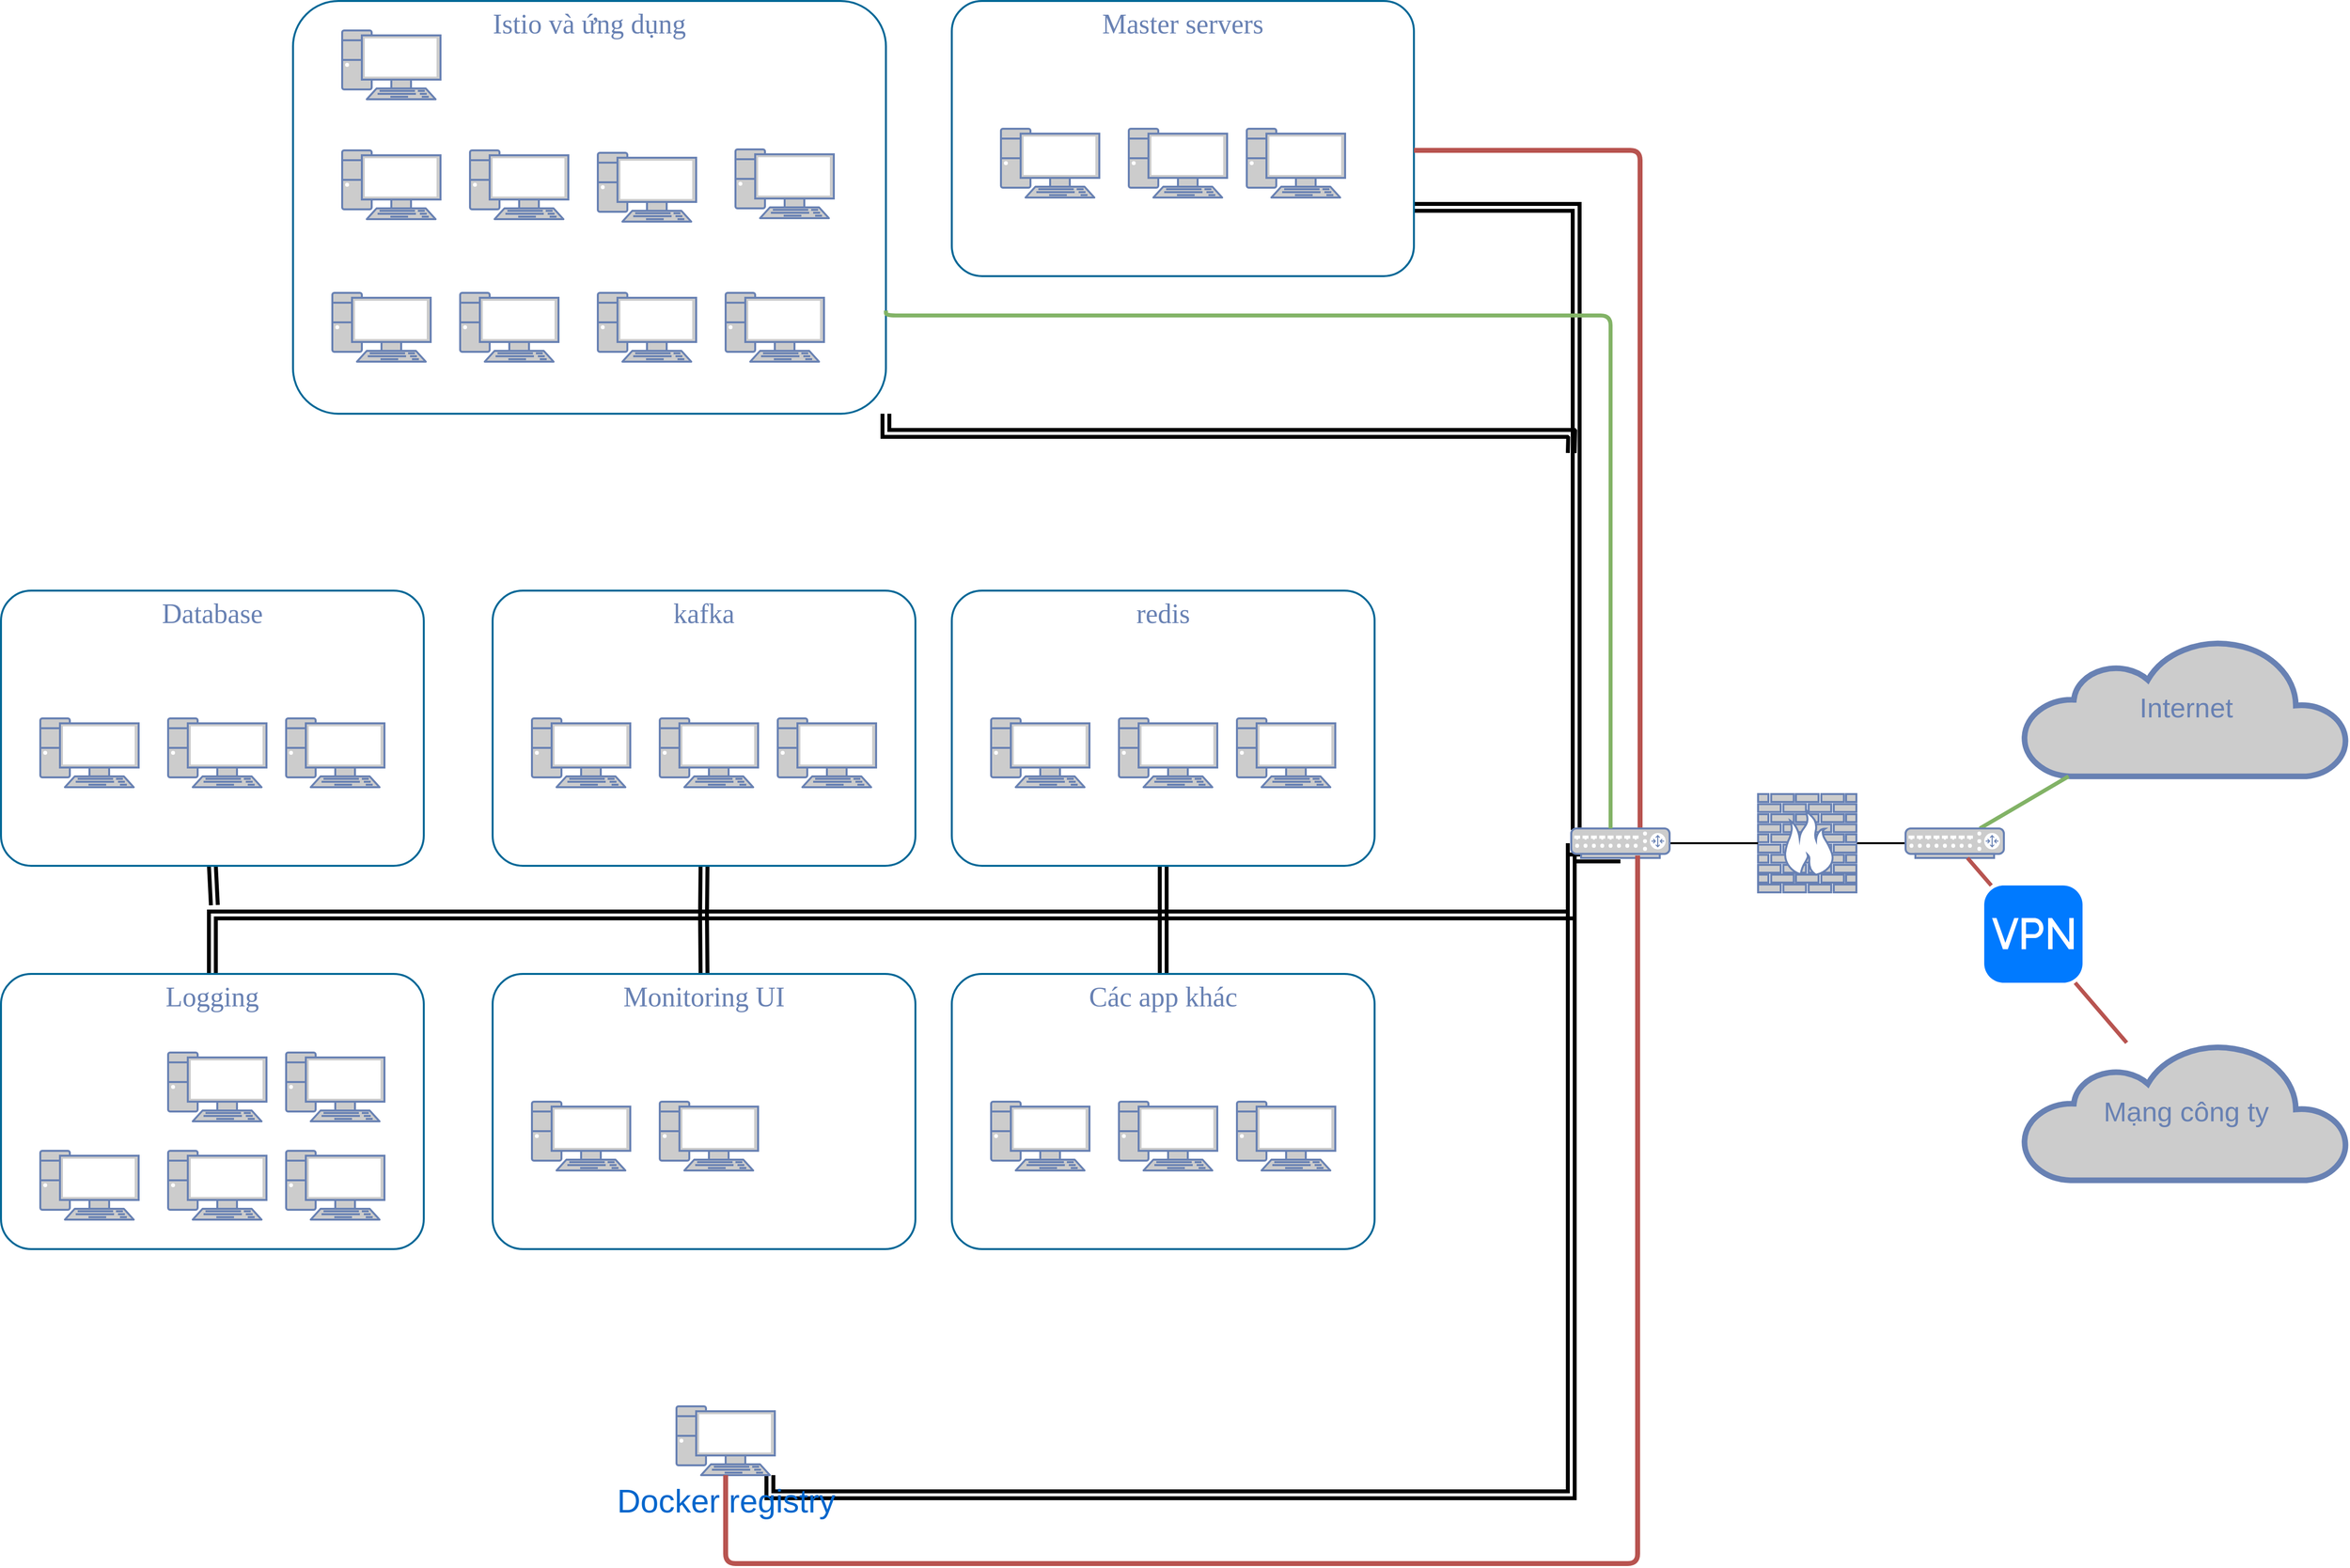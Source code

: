 <mxfile version="14.8.6" type="github">
  <diagram name="Page-1" id="bfe91b75-5d2c-26a0-9c1d-138518896778">
    <mxGraphModel dx="4020" dy="1963" grid="0" gridSize="10" guides="1" tooltips="1" connect="1" arrows="1" fold="1" page="1" pageScale="1" pageWidth="1100" pageHeight="850" background="none" math="0" shadow="0">
      <root>
        <mxCell id="0" />
        <mxCell id="1" parent="0" />
        <mxCell id="XJePMjaSC3F-m3yt2YsZ-60" style="edgeStyle=orthogonalEdgeStyle;shape=link;rounded=0;orthogonalLoop=1;jettySize=auto;html=1;exitX=1;exitY=1;exitDx=0;exitDy=0;fontSize=33;strokeWidth=4;" edge="1" parent="1" source="7c3789c024ecab99-79">
          <mxGeometry relative="1" as="geometry">
            <mxPoint x="1300" y="500" as="targetPoint" />
          </mxGeometry>
        </mxCell>
        <mxCell id="7c3789c024ecab99-79" value="Istio và ứng dụng" style="rounded=1;whiteSpace=wrap;html=1;shadow=0;comic=0;strokeColor=#036897;strokeWidth=2;fillColor=none;fontFamily=Verdana;fontSize=28;fontColor=#6881B3;align=center;arcSize=11;verticalAlign=top;" parent="1" vertex="1">
          <mxGeometry y="40" width="603" height="420" as="geometry" />
        </mxCell>
        <mxCell id="XJePMjaSC3F-m3yt2YsZ-49" style="edgeStyle=orthogonalEdgeStyle;rounded=0;orthogonalLoop=1;jettySize=auto;html=1;exitX=1;exitY=0.75;exitDx=0;exitDy=0;entryX=0.05;entryY=0.05;entryDx=0;entryDy=0;entryPerimeter=0;fontSize=33;strokeWidth=4;shape=link;" edge="1" parent="1" source="7c3789c024ecab99-78" target="7c3789c024ecab99-10">
          <mxGeometry relative="1" as="geometry" />
        </mxCell>
        <mxCell id="7c3789c024ecab99-78" value="Master servers" style="rounded=1;whiteSpace=wrap;html=1;shadow=0;comic=0;strokeColor=#036897;strokeWidth=2;fillColor=none;fontFamily=Verdana;fontSize=28;fontColor=#6881B3;align=center;arcSize=11;verticalAlign=top;" parent="1" vertex="1">
          <mxGeometry x="670" y="40" width="470" height="280" as="geometry" />
        </mxCell>
        <mxCell id="7c3789c024ecab99-55" style="edgeStyle=none;html=1;labelBackgroundColor=none;endArrow=none;endFill=0;strokeWidth=2;fontFamily=Verdana;fontSize=28;fontColor=#6881B3;" parent="1" source="7c3789c024ecab99-8" target="7c3789c024ecab99-54" edge="1">
          <mxGeometry relative="1" as="geometry">
            <mxPoint x="1660" y="837.0" as="targetPoint" />
          </mxGeometry>
        </mxCell>
        <mxCell id="7c3789c024ecab99-8" value="" style="fontColor=#0066CC;verticalAlign=top;verticalLabelPosition=bottom;labelPosition=center;align=center;html=1;fillColor=#CCCCCC;strokeColor=#6881B3;gradientColor=none;gradientDirection=north;strokeWidth=2;shape=mxgraph.networks.firewall;rounded=0;shadow=0;comic=0;" parent="1" vertex="1">
          <mxGeometry x="1490" y="847" width="100" height="100" as="geometry" />
        </mxCell>
        <mxCell id="7c3789c024ecab99-18" style="edgeStyle=orthogonalEdgeStyle;html=1;labelBackgroundColor=none;endArrow=none;endFill=0;strokeWidth=5;fontFamily=Verdana;fontSize=15;fontColor=#036897;fillColor=#f8cecc;strokeColor=#b85450;" parent="1" target="7c3789c024ecab99-10" edge="1">
          <mxGeometry relative="1" as="geometry">
            <mxPoint x="1110" y="310" as="targetPoint" />
            <Array as="points">
              <mxPoint x="1370" y="192" />
            </Array>
            <mxPoint x="1140" y="192" as="sourcePoint" />
          </mxGeometry>
        </mxCell>
        <mxCell id="7c3789c024ecab99-52" style="edgeStyle=none;html=1;labelBackgroundColor=none;endArrow=none;endFill=0;strokeWidth=2;fontFamily=Verdana;fontSize=15;fontColor=#036897;" parent="1" source="7c3789c024ecab99-10" target="7c3789c024ecab99-8" edge="1">
          <mxGeometry relative="1" as="geometry">
            <mxPoint x="1550.0" y="917" as="targetPoint" />
          </mxGeometry>
        </mxCell>
        <mxCell id="XJePMjaSC3F-m3yt2YsZ-50" style="edgeStyle=orthogonalEdgeStyle;rounded=0;orthogonalLoop=1;jettySize=auto;html=1;exitX=0;exitY=0.5;exitDx=0;exitDy=0;exitPerimeter=0;entryX=0.5;entryY=0;entryDx=0;entryDy=0;fontSize=33;strokeWidth=4;shape=link;" edge="1" parent="1" source="7c3789c024ecab99-10" target="XJePMjaSC3F-m3yt2YsZ-31">
          <mxGeometry relative="1" as="geometry">
            <Array as="points">
              <mxPoint x="1300" y="970" />
              <mxPoint x="-82" y="970" />
            </Array>
          </mxGeometry>
        </mxCell>
        <mxCell id="XJePMjaSC3F-m3yt2YsZ-61" style="edgeStyle=orthogonalEdgeStyle;shape=link;rounded=0;orthogonalLoop=1;jettySize=auto;html=1;exitX=0.5;exitY=1;exitDx=0;exitDy=0;exitPerimeter=0;entryX=0.95;entryY=1;entryDx=0;entryDy=0;entryPerimeter=0;fontSize=33;strokeWidth=4;" edge="1" parent="1" source="7c3789c024ecab99-10" target="XJePMjaSC3F-m3yt2YsZ-47">
          <mxGeometry relative="1" as="geometry">
            <Array as="points">
              <mxPoint x="1300" y="912" />
              <mxPoint x="1300" y="1560" />
              <mxPoint x="485" y="1560" />
            </Array>
          </mxGeometry>
        </mxCell>
        <mxCell id="7c3789c024ecab99-10" value="" style="fontColor=#0066CC;verticalAlign=top;verticalLabelPosition=bottom;labelPosition=center;align=center;html=1;fillColor=#CCCCCC;strokeColor=#6881B3;gradientColor=none;gradientDirection=north;strokeWidth=2;shape=mxgraph.networks.router;rounded=0;shadow=0;comic=0;" parent="1" vertex="1">
          <mxGeometry x="1300" y="882" width="100" height="30" as="geometry" />
        </mxCell>
        <mxCell id="7c3789c024ecab99-1" value="" style="fontColor=#0066CC;verticalAlign=top;verticalLabelPosition=bottom;labelPosition=center;align=center;html=1;fillColor=#CCCCCC;strokeColor=#6881B3;gradientColor=none;gradientDirection=north;strokeWidth=2;shape=mxgraph.networks.pc;rounded=0;shadow=0;comic=0;" parent="1" vertex="1">
          <mxGeometry x="970.0" y="170" width="100" height="70" as="geometry" />
        </mxCell>
        <mxCell id="7c3789c024ecab99-4" value="" style="fontColor=#0066CC;verticalAlign=top;verticalLabelPosition=bottom;labelPosition=center;align=center;html=1;fillColor=#CCCCCC;strokeColor=#6881B3;gradientColor=none;gradientDirection=north;strokeWidth=2;shape=mxgraph.networks.pc;rounded=0;shadow=0;comic=0;" parent="1" vertex="1">
          <mxGeometry x="720.0" y="170" width="100" height="70" as="geometry" />
        </mxCell>
        <mxCell id="7c3789c024ecab99-5" value="" style="fontColor=#0066CC;verticalAlign=top;verticalLabelPosition=bottom;labelPosition=center;align=center;html=1;fillColor=#CCCCCC;strokeColor=#6881B3;gradientColor=none;gradientDirection=north;strokeWidth=2;shape=mxgraph.networks.pc;rounded=0;shadow=0;comic=0;" parent="1" vertex="1">
          <mxGeometry x="850.0" y="170" width="100" height="70" as="geometry" />
        </mxCell>
        <mxCell id="7c3789c024ecab99-20" value="" style="fontColor=#0066CC;verticalAlign=top;verticalLabelPosition=bottom;labelPosition=center;align=center;html=1;fillColor=#CCCCCC;strokeColor=#6881B3;gradientColor=none;gradientDirection=north;strokeWidth=2;shape=mxgraph.networks.pc;rounded=0;shadow=0;comic=0;" parent="1" vertex="1">
          <mxGeometry x="310.0" y="194.5" width="100" height="70" as="geometry" />
        </mxCell>
        <mxCell id="7c3789c024ecab99-21" value="" style="fontColor=#0066CC;verticalAlign=top;verticalLabelPosition=bottom;labelPosition=center;align=center;html=1;fillColor=#CCCCCC;strokeColor=#6881B3;gradientColor=none;gradientDirection=north;strokeWidth=2;shape=mxgraph.networks.pc;rounded=0;shadow=0;comic=0;" parent="1" vertex="1">
          <mxGeometry x="180.0" y="192" width="100" height="70" as="geometry" />
        </mxCell>
        <mxCell id="7c3789c024ecab99-23" value="" style="fontColor=#0066CC;verticalAlign=top;verticalLabelPosition=bottom;labelPosition=center;align=center;html=1;fillColor=#CCCCCC;strokeColor=#6881B3;gradientColor=none;gradientDirection=north;strokeWidth=2;shape=mxgraph.networks.pc;rounded=0;shadow=0;comic=0;" parent="1" vertex="1">
          <mxGeometry x="50.0" y="192" width="100" height="70" as="geometry" />
        </mxCell>
        <mxCell id="7c3789c024ecab99-25" value="" style="fontColor=#0066CC;verticalAlign=top;verticalLabelPosition=bottom;labelPosition=center;align=center;html=1;fillColor=#CCCCCC;strokeColor=#6881B3;gradientColor=none;gradientDirection=north;strokeWidth=2;shape=mxgraph.networks.pc;rounded=0;shadow=0;comic=0;" parent="1" vertex="1">
          <mxGeometry x="40.0" y="337" width="100" height="70" as="geometry" />
        </mxCell>
        <mxCell id="7c3789c024ecab99-27" value="" style="fontColor=#0066CC;verticalAlign=top;verticalLabelPosition=bottom;labelPosition=center;align=center;html=1;fillColor=#CCCCCC;strokeColor=#6881B3;gradientColor=none;gradientDirection=north;strokeWidth=2;shape=mxgraph.networks.pc;rounded=0;shadow=0;comic=0;" parent="1" vertex="1">
          <mxGeometry x="170.0" y="337" width="100" height="70" as="geometry" />
        </mxCell>
        <mxCell id="7c3789c024ecab99-50" style="edgeStyle=orthogonalEdgeStyle;html=1;labelBackgroundColor=none;endArrow=none;endFill=0;strokeWidth=4;fontFamily=Verdana;fontSize=15;fontColor=#036897;fillColor=#d5e8d4;strokeColor=#82b366;exitX=1;exitY=0.75;exitDx=0;exitDy=0;" parent="1" source="7c3789c024ecab99-79" target="7c3789c024ecab99-10" edge="1">
          <mxGeometry relative="1" as="geometry">
            <mxPoint x="1080.0" y="410" as="targetPoint" />
            <mxPoint x="1140" y="650" as="sourcePoint" />
            <Array as="points">
              <mxPoint x="603" y="360" />
              <mxPoint x="1340" y="360" />
            </Array>
          </mxGeometry>
        </mxCell>
        <mxCell id="7c3789c024ecab99-53" value="Internet" style="html=1;fillColor=#CCCCCC;strokeColor=#6881B3;gradientColor=none;gradientDirection=north;strokeWidth=2;shape=mxgraph.networks.cloud;fontColor=#6881B3;rounded=0;shadow=0;comic=0;align=center;fontSize=28;" parent="1" vertex="1">
          <mxGeometry x="1760" y="689" width="330" height="140" as="geometry" />
        </mxCell>
        <mxCell id="7c3789c024ecab99-56" style="edgeStyle=none;html=1;labelBackgroundColor=none;endArrow=none;endFill=0;strokeWidth=4;fontFamily=Verdana;fontSize=28;fontColor=#6881B3;fillColor=#d5e8d4;strokeColor=#82b366;" parent="1" source="7c3789c024ecab99-54" target="7c3789c024ecab99-53" edge="1">
          <mxGeometry relative="1" as="geometry" />
        </mxCell>
        <mxCell id="7c3789c024ecab99-77" style="edgeStyle=none;html=1;labelBackgroundColor=none;endArrow=none;endFill=0;strokeWidth=4;fontFamily=Verdana;fontSize=28;fontColor=#6881B3;fillColor=#f8cecc;strokeColor=#b85450;startArrow=none;" parent="1" source="XJePMjaSC3F-m3yt2YsZ-62" target="7c3789c024ecab99-76" edge="1">
          <mxGeometry relative="1" as="geometry" />
        </mxCell>
        <mxCell id="7c3789c024ecab99-54" value="" style="fontColor=#0066CC;verticalAlign=top;verticalLabelPosition=bottom;labelPosition=center;align=center;html=1;fillColor=#CCCCCC;strokeColor=#6881B3;gradientColor=none;gradientDirection=north;strokeWidth=2;shape=mxgraph.networks.router;rounded=0;shadow=0;comic=0;" parent="1" vertex="1">
          <mxGeometry x="1640" y="882" width="100" height="30" as="geometry" />
        </mxCell>
        <mxCell id="7c3789c024ecab99-76" value="Mạng công ty" style="html=1;fillColor=#CCCCCC;strokeColor=#6881B3;gradientColor=none;gradientDirection=north;strokeWidth=2;shape=mxgraph.networks.cloud;fontColor=#6881B3;rounded=0;shadow=0;comic=0;align=center;fontSize=28;" parent="1" vertex="1">
          <mxGeometry x="1760" y="1100" width="330" height="140" as="geometry" />
        </mxCell>
        <mxCell id="XJePMjaSC3F-m3yt2YsZ-3" value="" style="fontColor=#0066CC;verticalAlign=top;verticalLabelPosition=bottom;labelPosition=center;align=center;html=1;fillColor=#CCCCCC;strokeColor=#6881B3;gradientColor=none;gradientDirection=north;strokeWidth=2;shape=mxgraph.networks.pc;rounded=0;shadow=0;comic=0;" vertex="1" parent="1">
          <mxGeometry x="310.0" y="337" width="100" height="70" as="geometry" />
        </mxCell>
        <mxCell id="XJePMjaSC3F-m3yt2YsZ-4" value="" style="fontColor=#0066CC;verticalAlign=top;verticalLabelPosition=bottom;labelPosition=center;align=center;html=1;fillColor=#CCCCCC;strokeColor=#6881B3;gradientColor=none;gradientDirection=north;strokeWidth=2;shape=mxgraph.networks.pc;rounded=0;shadow=0;comic=0;" vertex="1" parent="1">
          <mxGeometry x="440.0" y="337" width="100" height="70" as="geometry" />
        </mxCell>
        <mxCell id="XJePMjaSC3F-m3yt2YsZ-5" value="" style="fontColor=#0066CC;verticalAlign=top;verticalLabelPosition=bottom;labelPosition=center;align=center;html=1;fillColor=#CCCCCC;strokeColor=#6881B3;gradientColor=none;gradientDirection=north;strokeWidth=2;shape=mxgraph.networks.pc;rounded=0;shadow=0;comic=0;" vertex="1" parent="1">
          <mxGeometry x="450.0" y="191" width="100" height="70" as="geometry" />
        </mxCell>
        <mxCell id="XJePMjaSC3F-m3yt2YsZ-52" style="edgeStyle=none;shape=link;rounded=0;orthogonalLoop=1;jettySize=auto;html=1;exitX=0.5;exitY=1;exitDx=0;exitDy=0;fontSize=33;strokeWidth=4;" edge="1" parent="1" source="XJePMjaSC3F-m3yt2YsZ-15">
          <mxGeometry relative="1" as="geometry">
            <mxPoint x="-80" y="960" as="targetPoint" />
          </mxGeometry>
        </mxCell>
        <mxCell id="XJePMjaSC3F-m3yt2YsZ-15" value="Database" style="rounded=1;whiteSpace=wrap;html=1;shadow=0;comic=0;strokeColor=#036897;strokeWidth=2;fillColor=none;fontFamily=Verdana;fontSize=28;fontColor=#6881B3;align=center;arcSize=11;verticalAlign=top;" vertex="1" parent="1">
          <mxGeometry x="-297" y="640" width="430" height="280" as="geometry" />
        </mxCell>
        <mxCell id="XJePMjaSC3F-m3yt2YsZ-16" value="" style="fontColor=#0066CC;verticalAlign=top;verticalLabelPosition=bottom;labelPosition=center;align=center;html=1;fillColor=#CCCCCC;strokeColor=#6881B3;gradientColor=none;gradientDirection=north;strokeWidth=2;shape=mxgraph.networks.pc;rounded=0;shadow=0;comic=0;" vertex="1" parent="1">
          <mxGeometry x="-7.0" y="770" width="100" height="70" as="geometry" />
        </mxCell>
        <mxCell id="XJePMjaSC3F-m3yt2YsZ-17" value="" style="fontColor=#0066CC;verticalAlign=top;verticalLabelPosition=bottom;labelPosition=center;align=center;html=1;fillColor=#CCCCCC;strokeColor=#6881B3;gradientColor=none;gradientDirection=north;strokeWidth=2;shape=mxgraph.networks.pc;rounded=0;shadow=0;comic=0;" vertex="1" parent="1">
          <mxGeometry x="-257.0" y="770" width="100" height="70" as="geometry" />
        </mxCell>
        <mxCell id="XJePMjaSC3F-m3yt2YsZ-18" value="" style="fontColor=#0066CC;verticalAlign=top;verticalLabelPosition=bottom;labelPosition=center;align=center;html=1;fillColor=#CCCCCC;strokeColor=#6881B3;gradientColor=none;gradientDirection=north;strokeWidth=2;shape=mxgraph.networks.pc;rounded=0;shadow=0;comic=0;" vertex="1" parent="1">
          <mxGeometry x="-127.0" y="770" width="100" height="70" as="geometry" />
        </mxCell>
        <mxCell id="XJePMjaSC3F-m3yt2YsZ-53" style="edgeStyle=none;shape=link;rounded=0;orthogonalLoop=1;jettySize=auto;html=1;exitX=0.5;exitY=1;exitDx=0;exitDy=0;fontSize=33;strokeWidth=4;" edge="1" parent="1" source="XJePMjaSC3F-m3yt2YsZ-23">
          <mxGeometry relative="1" as="geometry">
            <mxPoint x="417.5" y="970" as="targetPoint" />
          </mxGeometry>
        </mxCell>
        <mxCell id="XJePMjaSC3F-m3yt2YsZ-23" value="kafka" style="rounded=1;whiteSpace=wrap;html=1;shadow=0;comic=0;strokeColor=#036897;strokeWidth=2;fillColor=none;fontFamily=Verdana;fontSize=28;fontColor=#6881B3;align=center;arcSize=11;verticalAlign=top;" vertex="1" parent="1">
          <mxGeometry x="203" y="640" width="430" height="280" as="geometry" />
        </mxCell>
        <mxCell id="XJePMjaSC3F-m3yt2YsZ-24" value="" style="fontColor=#0066CC;verticalAlign=top;verticalLabelPosition=bottom;labelPosition=center;align=center;html=1;fillColor=#CCCCCC;strokeColor=#6881B3;gradientColor=none;gradientDirection=north;strokeWidth=2;shape=mxgraph.networks.pc;rounded=0;shadow=0;comic=0;" vertex="1" parent="1">
          <mxGeometry x="493.0" y="770" width="100" height="70" as="geometry" />
        </mxCell>
        <mxCell id="XJePMjaSC3F-m3yt2YsZ-25" value="" style="fontColor=#0066CC;verticalAlign=top;verticalLabelPosition=bottom;labelPosition=center;align=center;html=1;fillColor=#CCCCCC;strokeColor=#6881B3;gradientColor=none;gradientDirection=north;strokeWidth=2;shape=mxgraph.networks.pc;rounded=0;shadow=0;comic=0;" vertex="1" parent="1">
          <mxGeometry x="243.0" y="770" width="100" height="70" as="geometry" />
        </mxCell>
        <mxCell id="XJePMjaSC3F-m3yt2YsZ-26" value="" style="fontColor=#0066CC;verticalAlign=top;verticalLabelPosition=bottom;labelPosition=center;align=center;html=1;fillColor=#CCCCCC;strokeColor=#6881B3;gradientColor=none;gradientDirection=north;strokeWidth=2;shape=mxgraph.networks.pc;rounded=0;shadow=0;comic=0;" vertex="1" parent="1">
          <mxGeometry x="373.0" y="770" width="100" height="70" as="geometry" />
        </mxCell>
        <mxCell id="XJePMjaSC3F-m3yt2YsZ-55" style="edgeStyle=none;shape=link;rounded=0;orthogonalLoop=1;jettySize=auto;html=1;exitX=0.5;exitY=1;exitDx=0;exitDy=0;fontSize=33;strokeWidth=4;" edge="1" parent="1" source="XJePMjaSC3F-m3yt2YsZ-27">
          <mxGeometry relative="1" as="geometry">
            <mxPoint x="885" y="970" as="targetPoint" />
          </mxGeometry>
        </mxCell>
        <mxCell id="XJePMjaSC3F-m3yt2YsZ-27" value="redis" style="rounded=1;whiteSpace=wrap;html=1;shadow=0;comic=0;strokeColor=#036897;strokeWidth=2;fillColor=none;fontFamily=Verdana;fontSize=28;fontColor=#6881B3;align=center;arcSize=11;verticalAlign=top;" vertex="1" parent="1">
          <mxGeometry x="670" y="640" width="430" height="280" as="geometry" />
        </mxCell>
        <mxCell id="XJePMjaSC3F-m3yt2YsZ-28" value="" style="fontColor=#0066CC;verticalAlign=top;verticalLabelPosition=bottom;labelPosition=center;align=center;html=1;fillColor=#CCCCCC;strokeColor=#6881B3;gradientColor=none;gradientDirection=north;strokeWidth=2;shape=mxgraph.networks.pc;rounded=0;shadow=0;comic=0;" vertex="1" parent="1">
          <mxGeometry x="960.0" y="770" width="100" height="70" as="geometry" />
        </mxCell>
        <mxCell id="XJePMjaSC3F-m3yt2YsZ-29" value="" style="fontColor=#0066CC;verticalAlign=top;verticalLabelPosition=bottom;labelPosition=center;align=center;html=1;fillColor=#CCCCCC;strokeColor=#6881B3;gradientColor=none;gradientDirection=north;strokeWidth=2;shape=mxgraph.networks.pc;rounded=0;shadow=0;comic=0;" vertex="1" parent="1">
          <mxGeometry x="710.0" y="770" width="100" height="70" as="geometry" />
        </mxCell>
        <mxCell id="XJePMjaSC3F-m3yt2YsZ-30" value="" style="fontColor=#0066CC;verticalAlign=top;verticalLabelPosition=bottom;labelPosition=center;align=center;html=1;fillColor=#CCCCCC;strokeColor=#6881B3;gradientColor=none;gradientDirection=north;strokeWidth=2;shape=mxgraph.networks.pc;rounded=0;shadow=0;comic=0;" vertex="1" parent="1">
          <mxGeometry x="840.0" y="770" width="100" height="70" as="geometry" />
        </mxCell>
        <mxCell id="XJePMjaSC3F-m3yt2YsZ-31" value="Logging" style="rounded=1;whiteSpace=wrap;html=1;shadow=0;comic=0;strokeColor=#036897;strokeWidth=2;fillColor=none;fontFamily=Verdana;fontSize=28;fontColor=#6881B3;align=center;arcSize=11;verticalAlign=top;" vertex="1" parent="1">
          <mxGeometry x="-297" y="1030" width="430" height="280" as="geometry" />
        </mxCell>
        <mxCell id="XJePMjaSC3F-m3yt2YsZ-32" value="" style="fontColor=#0066CC;verticalAlign=top;verticalLabelPosition=bottom;labelPosition=center;align=center;html=1;fillColor=#CCCCCC;strokeColor=#6881B3;gradientColor=none;gradientDirection=north;strokeWidth=2;shape=mxgraph.networks.pc;rounded=0;shadow=0;comic=0;" vertex="1" parent="1">
          <mxGeometry x="-7.0" y="1210" width="100" height="70" as="geometry" />
        </mxCell>
        <mxCell id="XJePMjaSC3F-m3yt2YsZ-33" value="" style="fontColor=#0066CC;verticalAlign=top;verticalLabelPosition=bottom;labelPosition=center;align=center;html=1;fillColor=#CCCCCC;strokeColor=#6881B3;gradientColor=none;gradientDirection=north;strokeWidth=2;shape=mxgraph.networks.pc;rounded=0;shadow=0;comic=0;" vertex="1" parent="1">
          <mxGeometry x="-257.0" y="1210" width="100" height="70" as="geometry" />
        </mxCell>
        <mxCell id="XJePMjaSC3F-m3yt2YsZ-34" value="" style="fontColor=#0066CC;verticalAlign=top;verticalLabelPosition=bottom;labelPosition=center;align=center;html=1;fillColor=#CCCCCC;strokeColor=#6881B3;gradientColor=none;gradientDirection=north;strokeWidth=2;shape=mxgraph.networks.pc;rounded=0;shadow=0;comic=0;" vertex="1" parent="1">
          <mxGeometry x="-127.0" y="1210" width="100" height="70" as="geometry" />
        </mxCell>
        <mxCell id="XJePMjaSC3F-m3yt2YsZ-35" value="" style="fontColor=#0066CC;verticalAlign=top;verticalLabelPosition=bottom;labelPosition=center;align=center;html=1;fillColor=#CCCCCC;strokeColor=#6881B3;gradientColor=none;gradientDirection=north;strokeWidth=2;shape=mxgraph.networks.pc;rounded=0;shadow=0;comic=0;" vertex="1" parent="1">
          <mxGeometry x="-7.0" y="1110" width="100" height="70" as="geometry" />
        </mxCell>
        <mxCell id="XJePMjaSC3F-m3yt2YsZ-37" value="" style="fontColor=#0066CC;verticalAlign=top;verticalLabelPosition=bottom;labelPosition=center;align=center;html=1;fillColor=#CCCCCC;strokeColor=#6881B3;gradientColor=none;gradientDirection=north;strokeWidth=2;shape=mxgraph.networks.pc;rounded=0;shadow=0;comic=0;" vertex="1" parent="1">
          <mxGeometry x="-127.0" y="1110" width="100" height="70" as="geometry" />
        </mxCell>
        <mxCell id="XJePMjaSC3F-m3yt2YsZ-38" value="" style="fontColor=#0066CC;verticalAlign=top;verticalLabelPosition=bottom;labelPosition=center;align=center;html=1;fillColor=#CCCCCC;strokeColor=#6881B3;gradientColor=none;gradientDirection=north;strokeWidth=2;shape=mxgraph.networks.pc;rounded=0;shadow=0;comic=0;" vertex="1" parent="1">
          <mxGeometry x="50.0" y="70" width="100" height="70" as="geometry" />
        </mxCell>
        <mxCell id="XJePMjaSC3F-m3yt2YsZ-57" style="edgeStyle=none;shape=link;rounded=0;orthogonalLoop=1;jettySize=auto;html=1;exitX=0.5;exitY=0;exitDx=0;exitDy=0;fontSize=33;strokeWidth=4;" edge="1" parent="1" source="XJePMjaSC3F-m3yt2YsZ-39">
          <mxGeometry relative="1" as="geometry">
            <mxPoint x="417.5" y="970" as="targetPoint" />
          </mxGeometry>
        </mxCell>
        <mxCell id="XJePMjaSC3F-m3yt2YsZ-39" value="Monitoring UI" style="rounded=1;whiteSpace=wrap;html=1;shadow=0;comic=0;strokeColor=#036897;strokeWidth=2;fillColor=none;fontFamily=Verdana;fontSize=28;fontColor=#6881B3;align=center;arcSize=11;verticalAlign=top;" vertex="1" parent="1">
          <mxGeometry x="203" y="1030" width="430" height="280" as="geometry" />
        </mxCell>
        <mxCell id="XJePMjaSC3F-m3yt2YsZ-41" value="" style="fontColor=#0066CC;verticalAlign=top;verticalLabelPosition=bottom;labelPosition=center;align=center;html=1;fillColor=#CCCCCC;strokeColor=#6881B3;gradientColor=none;gradientDirection=north;strokeWidth=2;shape=mxgraph.networks.pc;rounded=0;shadow=0;comic=0;" vertex="1" parent="1">
          <mxGeometry x="243.0" y="1160" width="100" height="70" as="geometry" />
        </mxCell>
        <mxCell id="XJePMjaSC3F-m3yt2YsZ-42" value="" style="fontColor=#0066CC;verticalAlign=top;verticalLabelPosition=bottom;labelPosition=center;align=center;html=1;fillColor=#CCCCCC;strokeColor=#6881B3;gradientColor=none;gradientDirection=north;strokeWidth=2;shape=mxgraph.networks.pc;rounded=0;shadow=0;comic=0;" vertex="1" parent="1">
          <mxGeometry x="373.0" y="1160" width="100" height="70" as="geometry" />
        </mxCell>
        <mxCell id="XJePMjaSC3F-m3yt2YsZ-56" style="edgeStyle=none;shape=link;rounded=0;orthogonalLoop=1;jettySize=auto;html=1;exitX=0.5;exitY=0;exitDx=0;exitDy=0;fontSize=33;strokeWidth=4;" edge="1" parent="1" source="XJePMjaSC3F-m3yt2YsZ-43">
          <mxGeometry relative="1" as="geometry">
            <mxPoint x="885" y="970" as="targetPoint" />
          </mxGeometry>
        </mxCell>
        <mxCell id="XJePMjaSC3F-m3yt2YsZ-43" value="Các app khác" style="rounded=1;whiteSpace=wrap;html=1;shadow=0;comic=0;strokeColor=#036897;strokeWidth=2;fillColor=none;fontFamily=Verdana;fontSize=28;fontColor=#6881B3;align=center;arcSize=11;verticalAlign=top;" vertex="1" parent="1">
          <mxGeometry x="670" y="1030" width="430" height="280" as="geometry" />
        </mxCell>
        <mxCell id="XJePMjaSC3F-m3yt2YsZ-44" value="" style="fontColor=#0066CC;verticalAlign=top;verticalLabelPosition=bottom;labelPosition=center;align=center;html=1;fillColor=#CCCCCC;strokeColor=#6881B3;gradientColor=none;gradientDirection=north;strokeWidth=2;shape=mxgraph.networks.pc;rounded=0;shadow=0;comic=0;" vertex="1" parent="1">
          <mxGeometry x="960.0" y="1160" width="100" height="70" as="geometry" />
        </mxCell>
        <mxCell id="XJePMjaSC3F-m3yt2YsZ-45" value="" style="fontColor=#0066CC;verticalAlign=top;verticalLabelPosition=bottom;labelPosition=center;align=center;html=1;fillColor=#CCCCCC;strokeColor=#6881B3;gradientColor=none;gradientDirection=north;strokeWidth=2;shape=mxgraph.networks.pc;rounded=0;shadow=0;comic=0;" vertex="1" parent="1">
          <mxGeometry x="710.0" y="1160" width="100" height="70" as="geometry" />
        </mxCell>
        <mxCell id="XJePMjaSC3F-m3yt2YsZ-46" value="" style="fontColor=#0066CC;verticalAlign=top;verticalLabelPosition=bottom;labelPosition=center;align=center;html=1;fillColor=#CCCCCC;strokeColor=#6881B3;gradientColor=none;gradientDirection=north;strokeWidth=2;shape=mxgraph.networks.pc;rounded=0;shadow=0;comic=0;" vertex="1" parent="1">
          <mxGeometry x="840.0" y="1160" width="100" height="70" as="geometry" />
        </mxCell>
        <mxCell id="XJePMjaSC3F-m3yt2YsZ-47" value="Docker registry" style="fontColor=#0066CC;verticalAlign=top;verticalLabelPosition=bottom;labelPosition=center;align=center;html=1;fillColor=#CCCCCC;strokeColor=#6881B3;gradientColor=none;gradientDirection=north;strokeWidth=2;shape=mxgraph.networks.pc;rounded=0;shadow=0;comic=0;fontSize=33;" vertex="1" parent="1">
          <mxGeometry x="390.0" y="1470" width="100" height="70" as="geometry" />
        </mxCell>
        <mxCell id="XJePMjaSC3F-m3yt2YsZ-48" style="edgeStyle=orthogonalEdgeStyle;html=1;labelBackgroundColor=none;endArrow=none;endFill=0;strokeWidth=5;fontFamily=Verdana;fontSize=15;fontColor=#036897;fillColor=#f8cecc;strokeColor=#b85450;exitX=0.675;exitY=0.917;exitDx=0;exitDy=0;exitPerimeter=0;" edge="1" parent="1" source="7c3789c024ecab99-10" target="XJePMjaSC3F-m3yt2YsZ-47">
          <mxGeometry relative="1" as="geometry">
            <mxPoint x="1368" y="1630" as="targetPoint" />
            <Array as="points">
              <mxPoint x="1368" y="1630" />
              <mxPoint x="440" y="1630" />
            </Array>
            <mxPoint x="1130" y="940" as="sourcePoint" />
          </mxGeometry>
        </mxCell>
        <mxCell id="XJePMjaSC3F-m3yt2YsZ-62" value="" style="html=1;strokeWidth=1;shadow=0;dashed=0;shape=mxgraph.ios7.misc.vpn;fillColor=#007AFF;strokeColor=none;buttonText=;strokeColor2=#222222;fontColor=#222222;fontSize=8;verticalLabelPosition=bottom;verticalAlign=top;align=center;" vertex="1" parent="1">
          <mxGeometry x="1720" y="940" width="100" height="99" as="geometry" />
        </mxCell>
        <mxCell id="XJePMjaSC3F-m3yt2YsZ-63" value="" style="edgeStyle=none;html=1;labelBackgroundColor=none;endArrow=none;endFill=0;strokeWidth=4;fontFamily=Verdana;fontSize=28;fontColor=#6881B3;fillColor=#f8cecc;strokeColor=#b85450;" edge="1" parent="1" source="7c3789c024ecab99-54" target="XJePMjaSC3F-m3yt2YsZ-62">
          <mxGeometry relative="1" as="geometry">
            <mxPoint x="1704.862" y="912" as="sourcePoint" />
            <mxPoint x="1835.645" y="1044" as="targetPoint" />
          </mxGeometry>
        </mxCell>
      </root>
    </mxGraphModel>
  </diagram>
</mxfile>
